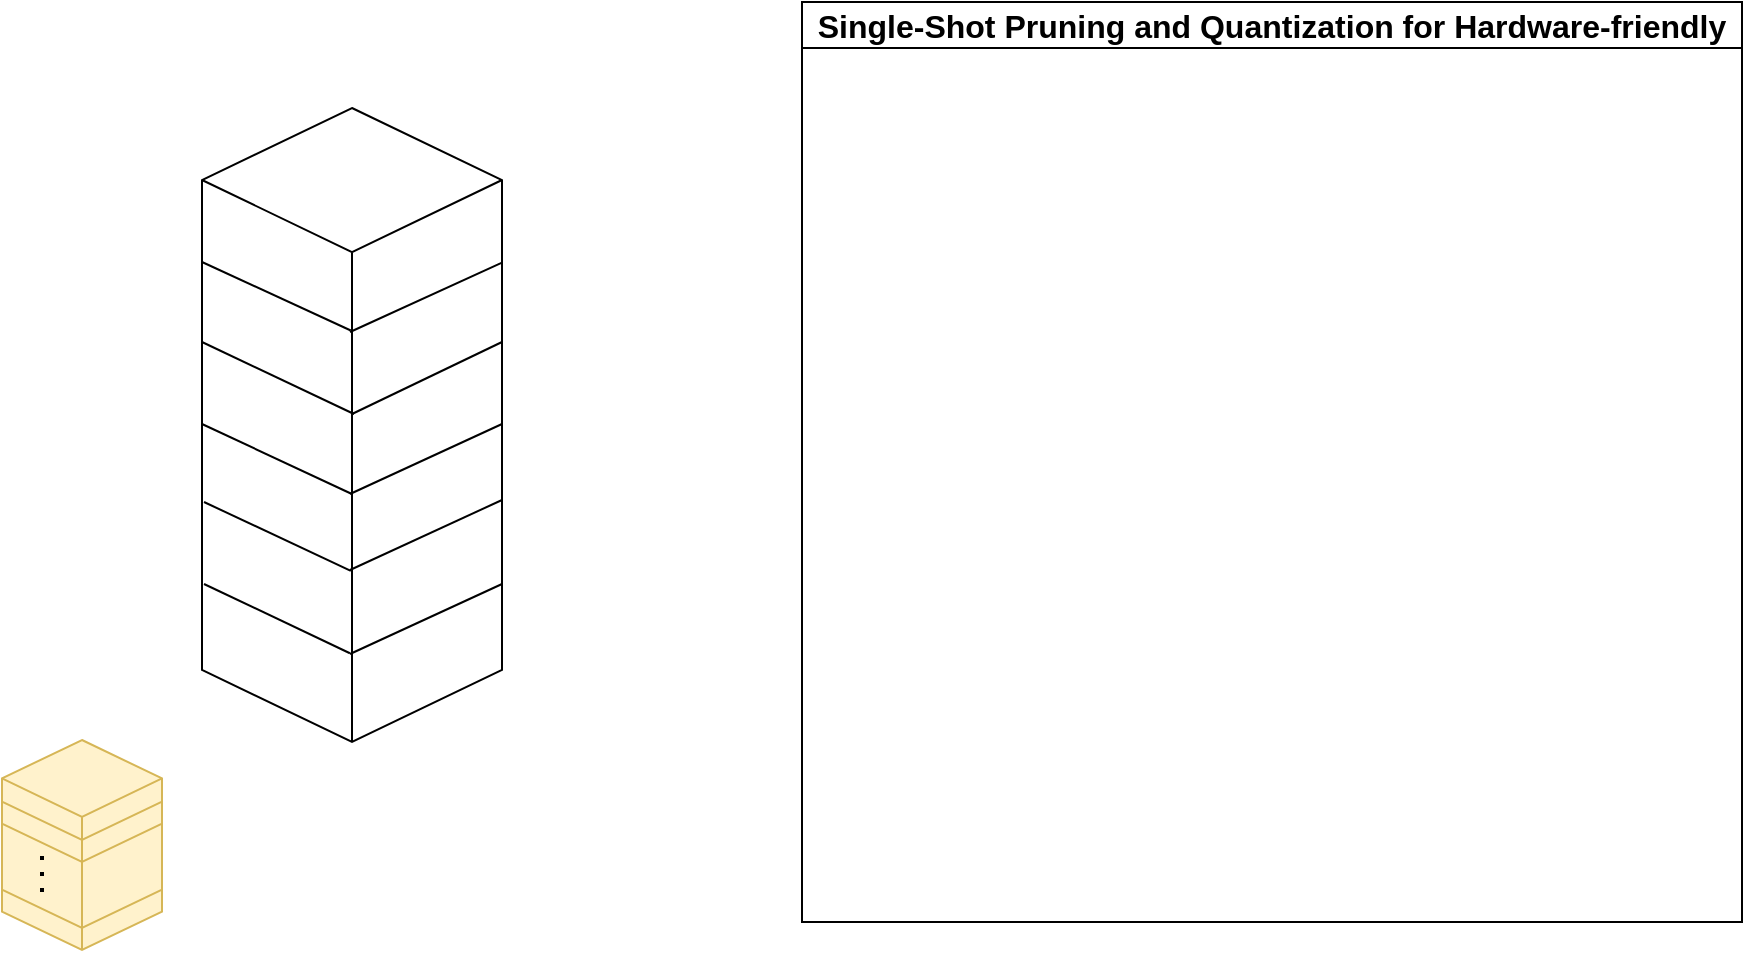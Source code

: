 <mxfile version="21.3.5" type="github">
  <diagram name="第 1 页" id="9iZRizX3N21t1pR2slK-">
    <mxGraphModel dx="276" dy="153" grid="1" gridSize="10" guides="1" tooltips="1" connect="1" arrows="1" fold="1" page="1" pageScale="1" pageWidth="827" pageHeight="1169" math="0" shadow="0">
      <root>
        <mxCell id="0" />
        <mxCell id="1" parent="0" />
        <mxCell id="0Aem7aCA6XUBFZICTMyG-1" value="&lt;font style=&quot;font-size: 16px;&quot;&gt;Single-Shot Pruning and Quantization for&amp;nbsp;Hardware-friendly&lt;/font&gt;" style="swimlane;whiteSpace=wrap;html=1;" vertex="1" parent="1">
          <mxGeometry x="460" y="150" width="470" height="460" as="geometry" />
        </mxCell>
        <mxCell id="0Aem7aCA6XUBFZICTMyG-22" value="" style="group;movable=1;resizable=1;rotatable=1;deletable=1;editable=1;locked=0;connectable=1;" vertex="1" connectable="0" parent="1">
          <mxGeometry x="160" y="203" width="150" height="317" as="geometry" />
        </mxCell>
        <mxCell id="0Aem7aCA6XUBFZICTMyG-16" value="" style="group;textOpacity=10;movable=1;resizable=1;rotatable=1;deletable=1;editable=1;locked=0;connectable=1;" vertex="1" connectable="0" parent="0Aem7aCA6XUBFZICTMyG-22">
          <mxGeometry width="150" height="317" as="geometry" />
        </mxCell>
        <mxCell id="0Aem7aCA6XUBFZICTMyG-2" value="" style="html=1;whiteSpace=wrap;shape=isoCube2;backgroundOutline=1;isoAngle=15;movable=1;resizable=1;rotatable=1;deletable=1;editable=1;locked=0;connectable=1;" vertex="1" parent="0Aem7aCA6XUBFZICTMyG-16">
          <mxGeometry width="150" height="317" as="geometry" />
        </mxCell>
        <mxCell id="0Aem7aCA6XUBFZICTMyG-6" value="" style="endArrow=none;html=1;rounded=0;entryX=0.496;entryY=0.351;entryDx=0;entryDy=0;entryPerimeter=0;movable=1;resizable=1;rotatable=1;deletable=1;editable=1;locked=0;connectable=1;" edge="1" parent="0Aem7aCA6XUBFZICTMyG-16" target="0Aem7aCA6XUBFZICTMyG-2">
          <mxGeometry width="50" height="50" relative="1" as="geometry">
            <mxPoint y="77" as="sourcePoint" />
            <mxPoint x="75" y="117" as="targetPoint" />
          </mxGeometry>
        </mxCell>
        <mxCell id="0Aem7aCA6XUBFZICTMyG-12" value="" style="endArrow=none;html=1;rounded=0;entryX=0.507;entryY=0.355;entryDx=0;entryDy=0;entryPerimeter=0;movable=1;resizable=1;rotatable=1;deletable=1;editable=1;locked=0;connectable=1;" edge="1" parent="0Aem7aCA6XUBFZICTMyG-16">
          <mxGeometry width="50" height="50" relative="1" as="geometry">
            <mxPoint y="117" as="sourcePoint" />
            <mxPoint x="76" y="153" as="targetPoint" />
          </mxGeometry>
        </mxCell>
        <mxCell id="0Aem7aCA6XUBFZICTMyG-13" value="" style="endArrow=none;html=1;rounded=0;entryX=0.496;entryY=0.608;entryDx=0;entryDy=0;entryPerimeter=0;movable=1;resizable=1;rotatable=1;deletable=1;editable=1;locked=0;connectable=1;" edge="1" parent="0Aem7aCA6XUBFZICTMyG-16" target="0Aem7aCA6XUBFZICTMyG-2">
          <mxGeometry width="50" height="50" relative="1" as="geometry">
            <mxPoint y="158" as="sourcePoint" />
            <mxPoint x="76" y="194" as="targetPoint" />
          </mxGeometry>
        </mxCell>
        <mxCell id="0Aem7aCA6XUBFZICTMyG-14" value="" style="endArrow=none;html=1;rounded=0;entryX=0.496;entryY=0.73;entryDx=0;entryDy=0;entryPerimeter=0;movable=1;resizable=1;rotatable=1;deletable=1;editable=1;locked=0;connectable=1;" edge="1" parent="0Aem7aCA6XUBFZICTMyG-16" target="0Aem7aCA6XUBFZICTMyG-2">
          <mxGeometry width="50" height="50" relative="1" as="geometry">
            <mxPoint x="1" y="197" as="sourcePoint" />
            <mxPoint x="77" y="233" as="targetPoint" />
          </mxGeometry>
        </mxCell>
        <mxCell id="0Aem7aCA6XUBFZICTMyG-15" value="" style="endArrow=none;html=1;rounded=0;entryX=0.493;entryY=0.86;entryDx=0;entryDy=0;entryPerimeter=0;movable=1;resizable=1;rotatable=1;deletable=1;editable=1;locked=0;connectable=1;" edge="1" parent="0Aem7aCA6XUBFZICTMyG-16" target="0Aem7aCA6XUBFZICTMyG-2">
          <mxGeometry width="50" height="50" relative="1" as="geometry">
            <mxPoint x="1" y="238" as="sourcePoint" />
            <mxPoint x="77" y="274" as="targetPoint" />
          </mxGeometry>
        </mxCell>
        <mxCell id="0Aem7aCA6XUBFZICTMyG-17" value="" style="endArrow=none;html=1;rounded=0;entryX=1;entryY=0.244;entryDx=0;entryDy=0;entryPerimeter=0;movable=1;resizable=1;rotatable=1;deletable=1;editable=1;locked=0;connectable=1;" edge="1" parent="0Aem7aCA6XUBFZICTMyG-16" target="0Aem7aCA6XUBFZICTMyG-2">
          <mxGeometry width="50" height="50" relative="1" as="geometry">
            <mxPoint x="74" y="112" as="sourcePoint" />
            <mxPoint x="124" y="62" as="targetPoint" />
          </mxGeometry>
        </mxCell>
        <mxCell id="0Aem7aCA6XUBFZICTMyG-18" value="" style="endArrow=none;html=1;rounded=0;movable=1;resizable=1;rotatable=1;deletable=1;editable=1;locked=0;connectable=1;" edge="1" parent="0Aem7aCA6XUBFZICTMyG-22">
          <mxGeometry width="50" height="50" relative="1" as="geometry">
            <mxPoint x="75" y="153" as="sourcePoint" />
            <mxPoint x="150" y="117" as="targetPoint" />
          </mxGeometry>
        </mxCell>
        <mxCell id="0Aem7aCA6XUBFZICTMyG-19" value="" style="endArrow=none;html=1;rounded=0;entryX=1;entryY=0.244;entryDx=0;entryDy=0;entryPerimeter=0;movable=1;resizable=1;rotatable=1;deletable=1;editable=1;locked=0;connectable=1;" edge="1" parent="0Aem7aCA6XUBFZICTMyG-22">
          <mxGeometry width="50" height="50" relative="1" as="geometry">
            <mxPoint x="74" y="193" as="sourcePoint" />
            <mxPoint x="150" y="158" as="targetPoint" />
          </mxGeometry>
        </mxCell>
        <mxCell id="0Aem7aCA6XUBFZICTMyG-20" value="" style="endArrow=none;html=1;rounded=0;entryX=1;entryY=0.244;entryDx=0;entryDy=0;entryPerimeter=0;movable=1;resizable=1;rotatable=1;deletable=1;editable=1;locked=0;connectable=1;" edge="1" parent="0Aem7aCA6XUBFZICTMyG-22">
          <mxGeometry width="50" height="50" relative="1" as="geometry">
            <mxPoint x="74" y="231" as="sourcePoint" />
            <mxPoint x="150" y="196" as="targetPoint" />
          </mxGeometry>
        </mxCell>
        <mxCell id="0Aem7aCA6XUBFZICTMyG-21" value="" style="endArrow=none;html=1;rounded=0;entryX=1;entryY=0.244;entryDx=0;entryDy=0;entryPerimeter=0;movable=1;resizable=1;rotatable=1;deletable=1;editable=1;locked=0;connectable=1;" edge="1" parent="0Aem7aCA6XUBFZICTMyG-22">
          <mxGeometry width="50" height="50" relative="1" as="geometry">
            <mxPoint x="74" y="273" as="sourcePoint" />
            <mxPoint x="150" y="238" as="targetPoint" />
          </mxGeometry>
        </mxCell>
        <mxCell id="0Aem7aCA6XUBFZICTMyG-26" value="" style="html=1;shape=mxgraph.basic.isocube;isoAngle=15;fillColor=#fff2cc;strokeColor=#d6b656;" vertex="1" parent="1">
          <mxGeometry x="60" y="574" width="80" height="50" as="geometry" />
        </mxCell>
        <mxCell id="0Aem7aCA6XUBFZICTMyG-27" value="" style="html=1;shape=mxgraph.basic.isocube;isoAngle=15;fillColor=#fff2cc;strokeColor=#d6b656;" vertex="1" parent="1">
          <mxGeometry x="60" y="541" width="80" height="72" as="geometry" />
        </mxCell>
        <mxCell id="0Aem7aCA6XUBFZICTMyG-28" value="" style="html=1;shape=mxgraph.basic.isocube;isoAngle=15;fillColor=#fff2cc;strokeColor=#d6b656;" vertex="1" parent="1">
          <mxGeometry x="60" y="530" width="80" height="50" as="geometry" />
        </mxCell>
        <mxCell id="0Aem7aCA6XUBFZICTMyG-29" value="" style="html=1;shape=mxgraph.basic.isocube;isoAngle=15;fillColor=#fff2cc;strokeColor=#d6b656;" vertex="1" parent="1">
          <mxGeometry x="60" y="519" width="80" height="50" as="geometry" />
        </mxCell>
        <mxCell id="0Aem7aCA6XUBFZICTMyG-30" value="" style="endArrow=none;dashed=1;html=1;dashPattern=1 3;strokeWidth=2;rounded=0;fillColor=#fff2cc;strokeColor=#000000;" edge="1" parent="1">
          <mxGeometry width="50" height="50" relative="1" as="geometry">
            <mxPoint x="80" y="595" as="sourcePoint" />
            <mxPoint x="80" y="575" as="targetPoint" />
          </mxGeometry>
        </mxCell>
      </root>
    </mxGraphModel>
  </diagram>
</mxfile>
